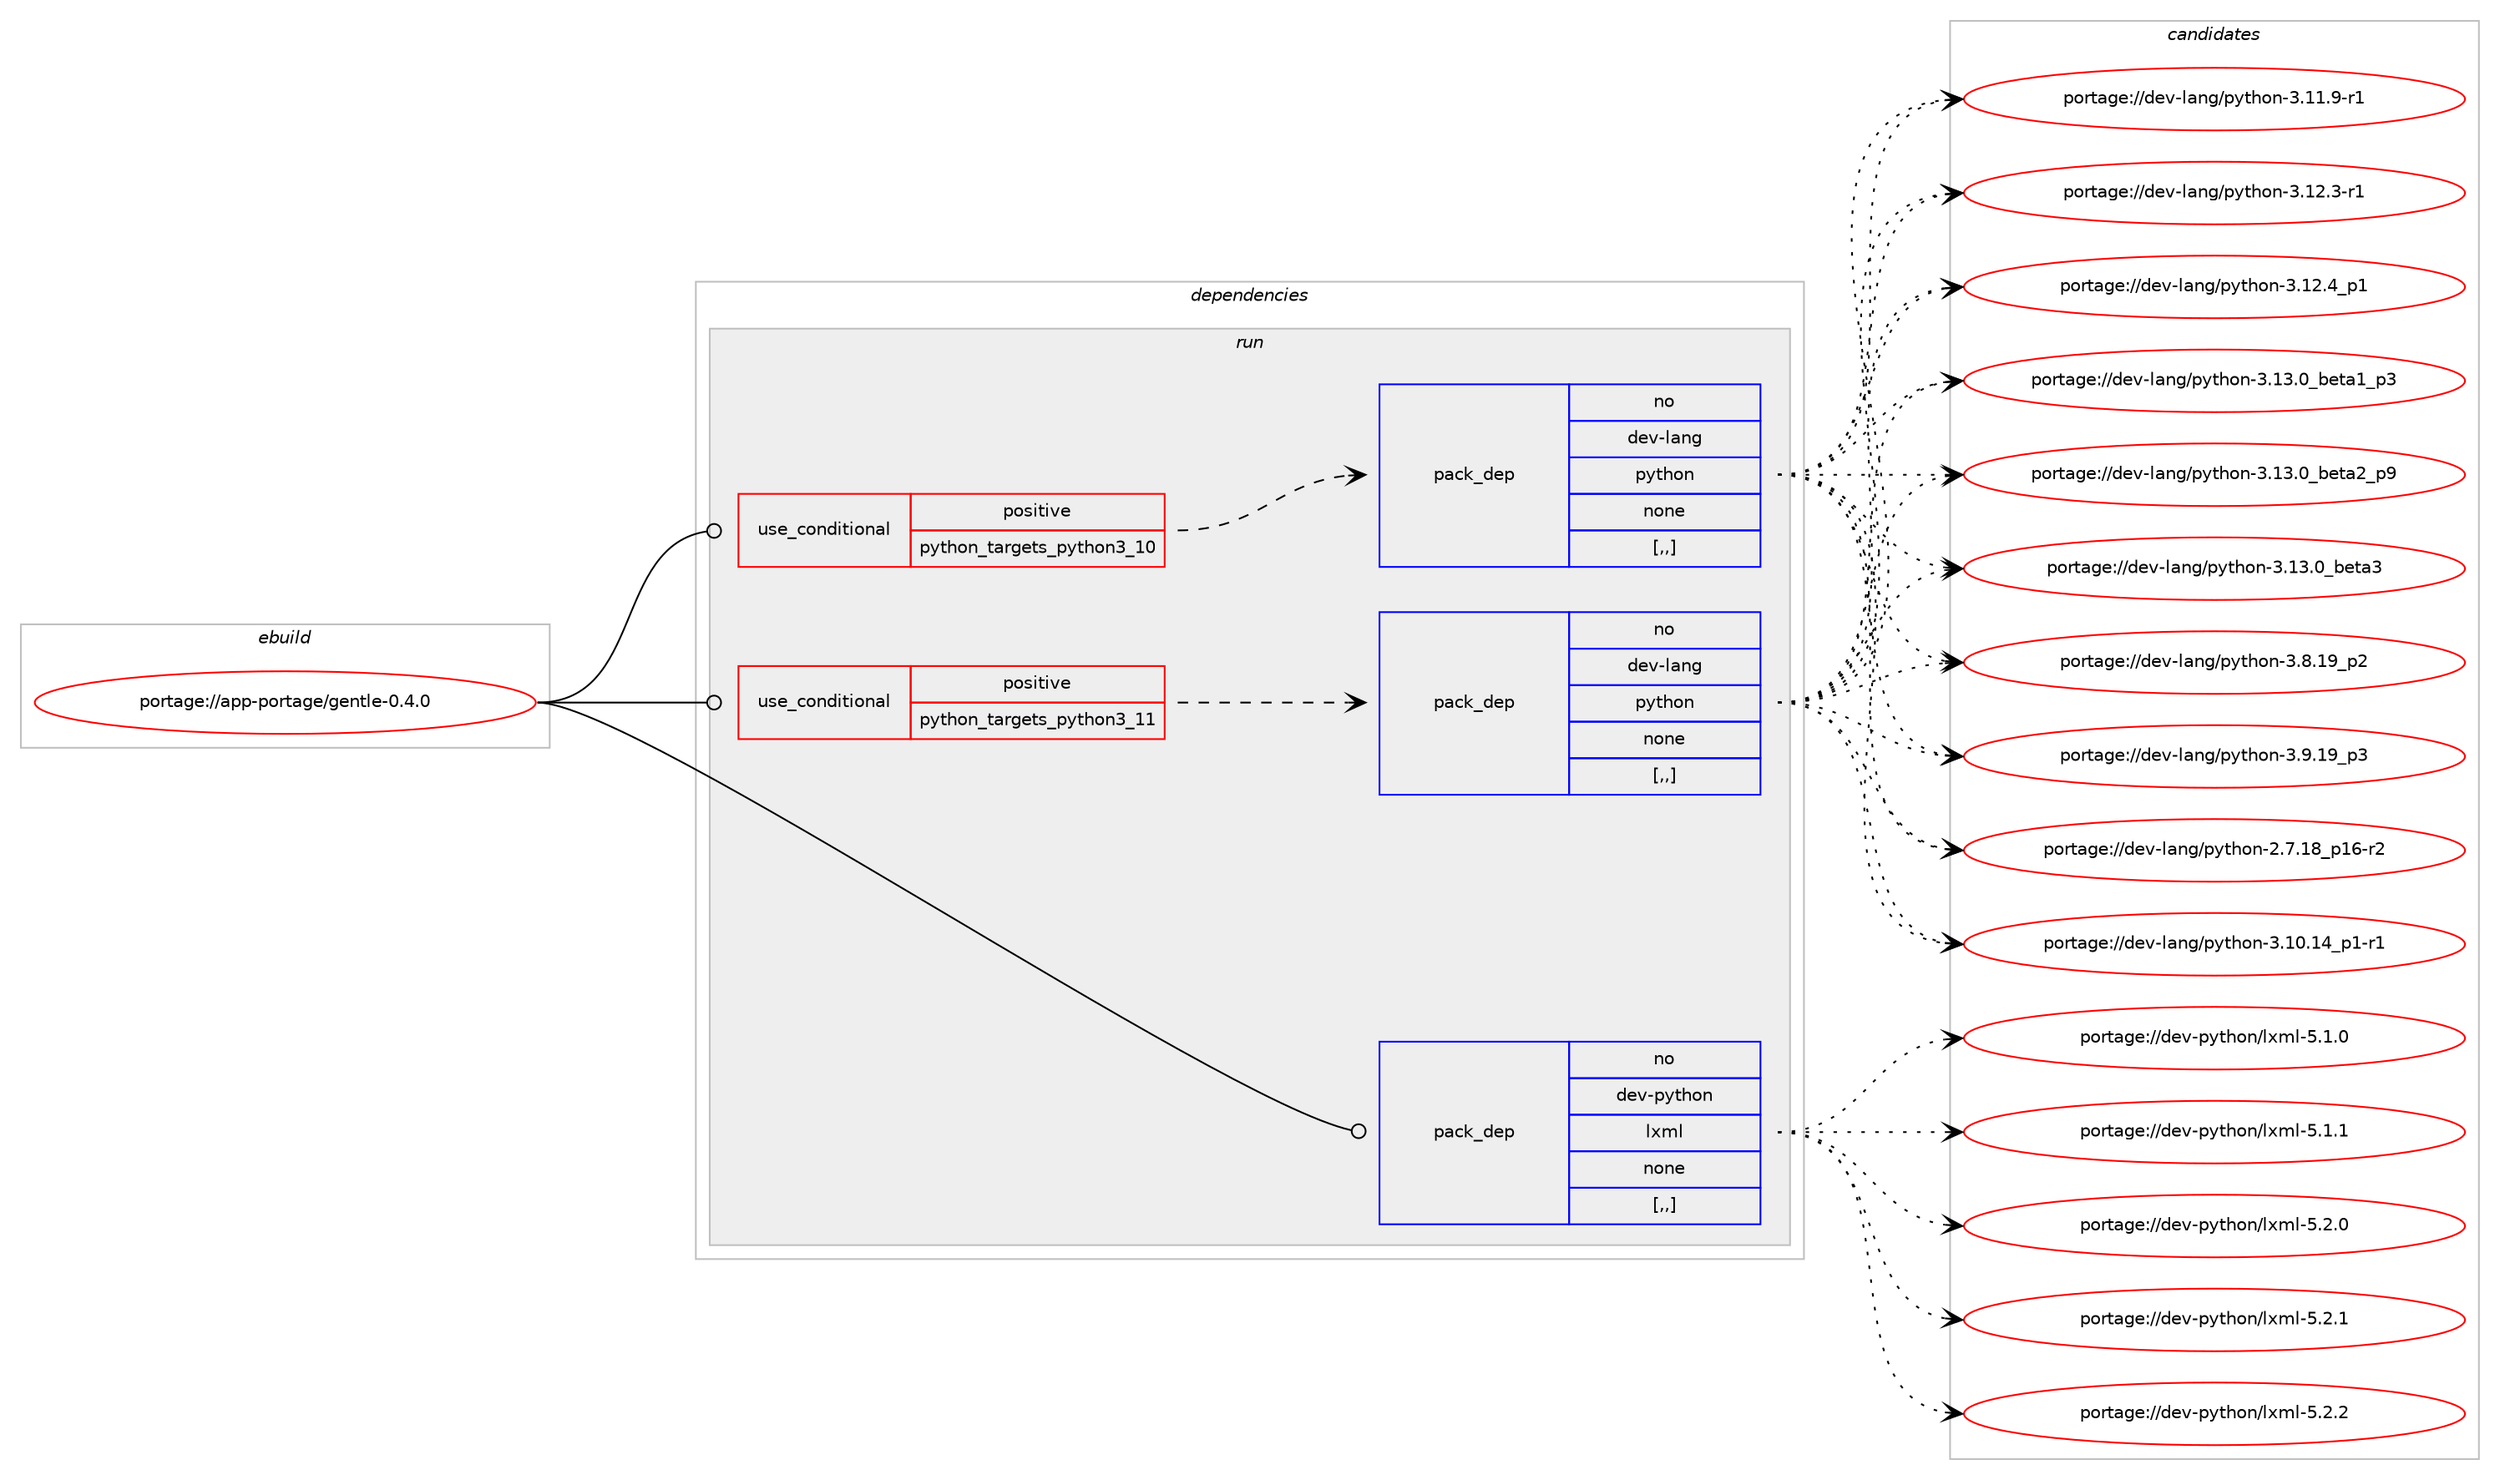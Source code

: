 digraph prolog {

# *************
# Graph options
# *************

newrank=true;
concentrate=true;
compound=true;
graph [rankdir=LR,fontname=Helvetica,fontsize=10,ranksep=1.5];#, ranksep=2.5, nodesep=0.2];
edge  [arrowhead=vee];
node  [fontname=Helvetica,fontsize=10];

# **********
# The ebuild
# **********

subgraph cluster_leftcol {
color=gray;
rank=same;
label=<<i>ebuild</i>>;
id [label="portage://app-portage/gentle-0.4.0", color=red, width=4, href="../app-portage/gentle-0.4.0.svg"];
}

# ****************
# The dependencies
# ****************

subgraph cluster_midcol {
color=gray;
label=<<i>dependencies</i>>;
subgraph cluster_compile {
fillcolor="#eeeeee";
style=filled;
label=<<i>compile</i>>;
}
subgraph cluster_compileandrun {
fillcolor="#eeeeee";
style=filled;
label=<<i>compile and run</i>>;
}
subgraph cluster_run {
fillcolor="#eeeeee";
style=filled;
label=<<i>run</i>>;
subgraph cond13668 {
dependency49117 [label=<<TABLE BORDER="0" CELLBORDER="1" CELLSPACING="0" CELLPADDING="4"><TR><TD ROWSPAN="3" CELLPADDING="10">use_conditional</TD></TR><TR><TD>positive</TD></TR><TR><TD>python_targets_python3_10</TD></TR></TABLE>>, shape=none, color=red];
subgraph pack35010 {
dependency49118 [label=<<TABLE BORDER="0" CELLBORDER="1" CELLSPACING="0" CELLPADDING="4" WIDTH="220"><TR><TD ROWSPAN="6" CELLPADDING="30">pack_dep</TD></TR><TR><TD WIDTH="110">no</TD></TR><TR><TD>dev-lang</TD></TR><TR><TD>python</TD></TR><TR><TD>none</TD></TR><TR><TD>[,,]</TD></TR></TABLE>>, shape=none, color=blue];
}
dependency49117:e -> dependency49118:w [weight=20,style="dashed",arrowhead="vee"];
}
id:e -> dependency49117:w [weight=20,style="solid",arrowhead="odot"];
subgraph cond13669 {
dependency49119 [label=<<TABLE BORDER="0" CELLBORDER="1" CELLSPACING="0" CELLPADDING="4"><TR><TD ROWSPAN="3" CELLPADDING="10">use_conditional</TD></TR><TR><TD>positive</TD></TR><TR><TD>python_targets_python3_11</TD></TR></TABLE>>, shape=none, color=red];
subgraph pack35011 {
dependency49120 [label=<<TABLE BORDER="0" CELLBORDER="1" CELLSPACING="0" CELLPADDING="4" WIDTH="220"><TR><TD ROWSPAN="6" CELLPADDING="30">pack_dep</TD></TR><TR><TD WIDTH="110">no</TD></TR><TR><TD>dev-lang</TD></TR><TR><TD>python</TD></TR><TR><TD>none</TD></TR><TR><TD>[,,]</TD></TR></TABLE>>, shape=none, color=blue];
}
dependency49119:e -> dependency49120:w [weight=20,style="dashed",arrowhead="vee"];
}
id:e -> dependency49119:w [weight=20,style="solid",arrowhead="odot"];
subgraph pack35012 {
dependency49121 [label=<<TABLE BORDER="0" CELLBORDER="1" CELLSPACING="0" CELLPADDING="4" WIDTH="220"><TR><TD ROWSPAN="6" CELLPADDING="30">pack_dep</TD></TR><TR><TD WIDTH="110">no</TD></TR><TR><TD>dev-python</TD></TR><TR><TD>lxml</TD></TR><TR><TD>none</TD></TR><TR><TD>[,,]</TD></TR></TABLE>>, shape=none, color=blue];
}
id:e -> dependency49121:w [weight=20,style="solid",arrowhead="odot"];
}
}

# **************
# The candidates
# **************

subgraph cluster_choices {
rank=same;
color=gray;
label=<<i>candidates</i>>;

subgraph choice35010 {
color=black;
nodesep=1;
choice100101118451089711010347112121116104111110455046554649569511249544511450 [label="portage://dev-lang/python-2.7.18_p16-r2", color=red, width=4,href="../dev-lang/python-2.7.18_p16-r2.svg"];
choice100101118451089711010347112121116104111110455146494846495295112494511449 [label="portage://dev-lang/python-3.10.14_p1-r1", color=red, width=4,href="../dev-lang/python-3.10.14_p1-r1.svg"];
choice100101118451089711010347112121116104111110455146494946574511449 [label="portage://dev-lang/python-3.11.9-r1", color=red, width=4,href="../dev-lang/python-3.11.9-r1.svg"];
choice100101118451089711010347112121116104111110455146495046514511449 [label="portage://dev-lang/python-3.12.3-r1", color=red, width=4,href="../dev-lang/python-3.12.3-r1.svg"];
choice100101118451089711010347112121116104111110455146495046529511249 [label="portage://dev-lang/python-3.12.4_p1", color=red, width=4,href="../dev-lang/python-3.12.4_p1.svg"];
choice10010111845108971101034711212111610411111045514649514648959810111697499511251 [label="portage://dev-lang/python-3.13.0_beta1_p3", color=red, width=4,href="../dev-lang/python-3.13.0_beta1_p3.svg"];
choice10010111845108971101034711212111610411111045514649514648959810111697509511257 [label="portage://dev-lang/python-3.13.0_beta2_p9", color=red, width=4,href="../dev-lang/python-3.13.0_beta2_p9.svg"];
choice1001011184510897110103471121211161041111104551464951464895981011169751 [label="portage://dev-lang/python-3.13.0_beta3", color=red, width=4,href="../dev-lang/python-3.13.0_beta3.svg"];
choice100101118451089711010347112121116104111110455146564649579511250 [label="portage://dev-lang/python-3.8.19_p2", color=red, width=4,href="../dev-lang/python-3.8.19_p2.svg"];
choice100101118451089711010347112121116104111110455146574649579511251 [label="portage://dev-lang/python-3.9.19_p3", color=red, width=4,href="../dev-lang/python-3.9.19_p3.svg"];
dependency49118:e -> choice100101118451089711010347112121116104111110455046554649569511249544511450:w [style=dotted,weight="100"];
dependency49118:e -> choice100101118451089711010347112121116104111110455146494846495295112494511449:w [style=dotted,weight="100"];
dependency49118:e -> choice100101118451089711010347112121116104111110455146494946574511449:w [style=dotted,weight="100"];
dependency49118:e -> choice100101118451089711010347112121116104111110455146495046514511449:w [style=dotted,weight="100"];
dependency49118:e -> choice100101118451089711010347112121116104111110455146495046529511249:w [style=dotted,weight="100"];
dependency49118:e -> choice10010111845108971101034711212111610411111045514649514648959810111697499511251:w [style=dotted,weight="100"];
dependency49118:e -> choice10010111845108971101034711212111610411111045514649514648959810111697509511257:w [style=dotted,weight="100"];
dependency49118:e -> choice1001011184510897110103471121211161041111104551464951464895981011169751:w [style=dotted,weight="100"];
dependency49118:e -> choice100101118451089711010347112121116104111110455146564649579511250:w [style=dotted,weight="100"];
dependency49118:e -> choice100101118451089711010347112121116104111110455146574649579511251:w [style=dotted,weight="100"];
}
subgraph choice35011 {
color=black;
nodesep=1;
choice100101118451089711010347112121116104111110455046554649569511249544511450 [label="portage://dev-lang/python-2.7.18_p16-r2", color=red, width=4,href="../dev-lang/python-2.7.18_p16-r2.svg"];
choice100101118451089711010347112121116104111110455146494846495295112494511449 [label="portage://dev-lang/python-3.10.14_p1-r1", color=red, width=4,href="../dev-lang/python-3.10.14_p1-r1.svg"];
choice100101118451089711010347112121116104111110455146494946574511449 [label="portage://dev-lang/python-3.11.9-r1", color=red, width=4,href="../dev-lang/python-3.11.9-r1.svg"];
choice100101118451089711010347112121116104111110455146495046514511449 [label="portage://dev-lang/python-3.12.3-r1", color=red, width=4,href="../dev-lang/python-3.12.3-r1.svg"];
choice100101118451089711010347112121116104111110455146495046529511249 [label="portage://dev-lang/python-3.12.4_p1", color=red, width=4,href="../dev-lang/python-3.12.4_p1.svg"];
choice10010111845108971101034711212111610411111045514649514648959810111697499511251 [label="portage://dev-lang/python-3.13.0_beta1_p3", color=red, width=4,href="../dev-lang/python-3.13.0_beta1_p3.svg"];
choice10010111845108971101034711212111610411111045514649514648959810111697509511257 [label="portage://dev-lang/python-3.13.0_beta2_p9", color=red, width=4,href="../dev-lang/python-3.13.0_beta2_p9.svg"];
choice1001011184510897110103471121211161041111104551464951464895981011169751 [label="portage://dev-lang/python-3.13.0_beta3", color=red, width=4,href="../dev-lang/python-3.13.0_beta3.svg"];
choice100101118451089711010347112121116104111110455146564649579511250 [label="portage://dev-lang/python-3.8.19_p2", color=red, width=4,href="../dev-lang/python-3.8.19_p2.svg"];
choice100101118451089711010347112121116104111110455146574649579511251 [label="portage://dev-lang/python-3.9.19_p3", color=red, width=4,href="../dev-lang/python-3.9.19_p3.svg"];
dependency49120:e -> choice100101118451089711010347112121116104111110455046554649569511249544511450:w [style=dotted,weight="100"];
dependency49120:e -> choice100101118451089711010347112121116104111110455146494846495295112494511449:w [style=dotted,weight="100"];
dependency49120:e -> choice100101118451089711010347112121116104111110455146494946574511449:w [style=dotted,weight="100"];
dependency49120:e -> choice100101118451089711010347112121116104111110455146495046514511449:w [style=dotted,weight="100"];
dependency49120:e -> choice100101118451089711010347112121116104111110455146495046529511249:w [style=dotted,weight="100"];
dependency49120:e -> choice10010111845108971101034711212111610411111045514649514648959810111697499511251:w [style=dotted,weight="100"];
dependency49120:e -> choice10010111845108971101034711212111610411111045514649514648959810111697509511257:w [style=dotted,weight="100"];
dependency49120:e -> choice1001011184510897110103471121211161041111104551464951464895981011169751:w [style=dotted,weight="100"];
dependency49120:e -> choice100101118451089711010347112121116104111110455146564649579511250:w [style=dotted,weight="100"];
dependency49120:e -> choice100101118451089711010347112121116104111110455146574649579511251:w [style=dotted,weight="100"];
}
subgraph choice35012 {
color=black;
nodesep=1;
choice1001011184511212111610411111047108120109108455346494648 [label="portage://dev-python/lxml-5.1.0", color=red, width=4,href="../dev-python/lxml-5.1.0.svg"];
choice1001011184511212111610411111047108120109108455346494649 [label="portage://dev-python/lxml-5.1.1", color=red, width=4,href="../dev-python/lxml-5.1.1.svg"];
choice1001011184511212111610411111047108120109108455346504648 [label="portage://dev-python/lxml-5.2.0", color=red, width=4,href="../dev-python/lxml-5.2.0.svg"];
choice1001011184511212111610411111047108120109108455346504649 [label="portage://dev-python/lxml-5.2.1", color=red, width=4,href="../dev-python/lxml-5.2.1.svg"];
choice1001011184511212111610411111047108120109108455346504650 [label="portage://dev-python/lxml-5.2.2", color=red, width=4,href="../dev-python/lxml-5.2.2.svg"];
dependency49121:e -> choice1001011184511212111610411111047108120109108455346494648:w [style=dotted,weight="100"];
dependency49121:e -> choice1001011184511212111610411111047108120109108455346494649:w [style=dotted,weight="100"];
dependency49121:e -> choice1001011184511212111610411111047108120109108455346504648:w [style=dotted,weight="100"];
dependency49121:e -> choice1001011184511212111610411111047108120109108455346504649:w [style=dotted,weight="100"];
dependency49121:e -> choice1001011184511212111610411111047108120109108455346504650:w [style=dotted,weight="100"];
}
}

}
